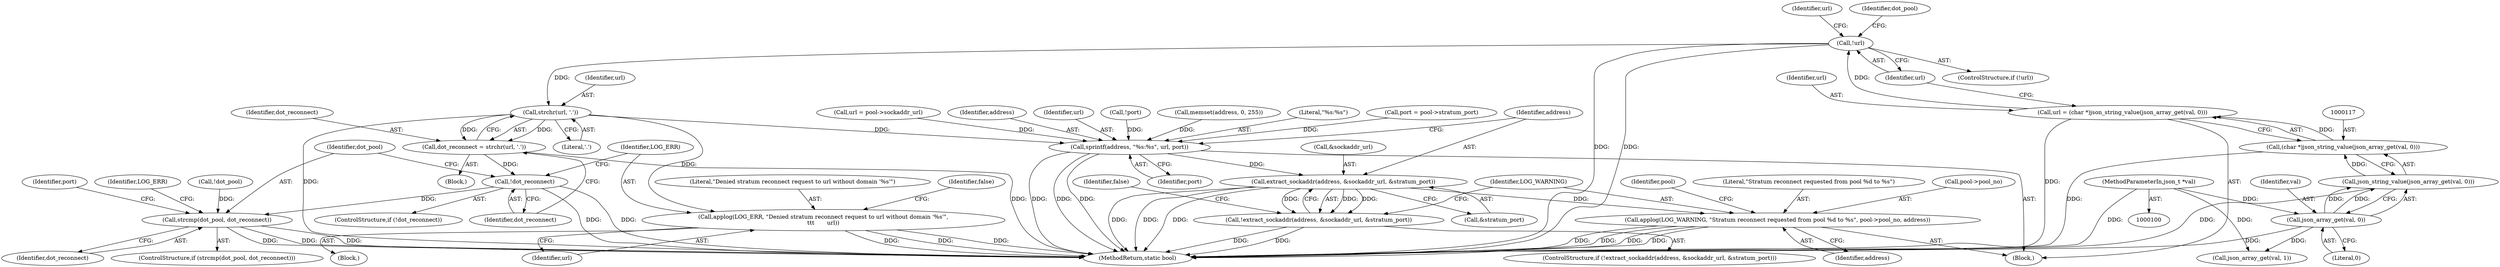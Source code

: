 digraph "0_cgminer_e1c5050734123973b99d181c45e74b2cbb00272e_2@API" {
"1000155" [label="(Call,strchr(url, '.'))"];
"1000123" [label="(Call,!url)"];
"1000114" [label="(Call,url = (char *)json_string_value(json_array_get(val, 0)))"];
"1000116" [label="(Call,(char *)json_string_value(json_array_get(val, 0)))"];
"1000118" [label="(Call,json_string_value(json_array_get(val, 0)))"];
"1000119" [label="(Call,json_array_get(val, 0))"];
"1000102" [label="(MethodParameterIn,json_t *val)"];
"1000153" [label="(Call,dot_reconnect = strchr(url, '.'))"];
"1000159" [label="(Call,!dot_reconnect)"];
"1000169" [label="(Call,strcmp(dot_pool, dot_reconnect))"];
"1000162" [label="(Call,applog(LOG_ERR, \"Denied stratum reconnect request to url without domain '%s'\",\n\t\t\t       url))"];
"1000197" [label="(Call,sprintf(address, \"%s:%s\", url, port))"];
"1000204" [label="(Call,extract_sockaddr(address, &sockaddr_url, &stratum_port))"];
"1000203" [label="(Call,!extract_sockaddr(address, &sockaddr_url, &stratum_port))"];
"1000212" [label="(Call,applog(LOG_WARNING, \"Stratum reconnect requested from pool %d to %s\", pool->pool_no, address))"];
"1000204" [label="(Call,extract_sockaddr(address, &sockaddr_url, &stratum_port))"];
"1000197" [label="(Call,sprintf(address, \"%s:%s\", url, port))"];
"1000161" [label="(Block,)"];
"1000164" [label="(Literal,\"Denied stratum reconnect request to url without domain '%s'\")"];
"1000125" [label="(Call,url = pool->sockaddr_url)"];
"1000170" [label="(Identifier,dot_pool)"];
"1000165" [label="(Identifier,url)"];
"1000160" [label="(Identifier,dot_reconnect)"];
"1000275" [label="(MethodReturn,static bool)"];
"1000159" [label="(Call,!dot_reconnect)"];
"1000155" [label="(Call,strchr(url, '.'))"];
"1000153" [label="(Call,dot_reconnect = strchr(url, '.'))"];
"1000203" [label="(Call,!extract_sockaddr(address, &sockaddr_url, &stratum_port))"];
"1000163" [label="(Identifier,LOG_ERR)"];
"1000201" [label="(Identifier,port)"];
"1000202" [label="(ControlStructure,if (!extract_sockaddr(address, &sockaddr_url, &stratum_port)))"];
"1000182" [label="(Identifier,port)"];
"1000213" [label="(Identifier,LOG_WARNING)"];
"1000218" [label="(Identifier,address)"];
"1000156" [label="(Identifier,url)"];
"1000157" [label="(Literal,'.')"];
"1000198" [label="(Identifier,address)"];
"1000123" [label="(Call,!url)"];
"1000122" [label="(ControlStructure,if (!url))"];
"1000114" [label="(Call,url = (char *)json_string_value(json_array_get(val, 0)))"];
"1000220" [label="(Identifier,pool)"];
"1000158" [label="(ControlStructure,if (!dot_reconnect))"];
"1000200" [label="(Identifier,url)"];
"1000214" [label="(Literal,\"Stratum reconnect requested from pool %d to %s\")"];
"1000154" [label="(Identifier,dot_reconnect)"];
"1000190" [label="(Call,!port)"];
"1000205" [label="(Identifier,address)"];
"1000167" [label="(Identifier,false)"];
"1000174" [label="(Identifier,LOG_ERR)"];
"1000103" [label="(Block,)"];
"1000110" [label="(Call,memset(address, 0, 255))"];
"1000126" [label="(Identifier,url)"];
"1000119" [label="(Call,json_array_get(val, 0))"];
"1000124" [label="(Identifier,url)"];
"1000199" [label="(Literal,\"%s:%s\")"];
"1000162" [label="(Call,applog(LOG_ERR, \"Denied stratum reconnect request to url without domain '%s'\",\n\t\t\t       url))"];
"1000192" [label="(Call,port = pool->stratum_port)"];
"1000211" [label="(Identifier,false)"];
"1000142" [label="(Call,!dot_pool)"];
"1000120" [label="(Identifier,val)"];
"1000169" [label="(Call,strcmp(dot_pool, dot_reconnect))"];
"1000131" [label="(Block,)"];
"1000121" [label="(Literal,0)"];
"1000115" [label="(Identifier,url)"];
"1000206" [label="(Call,&sockaddr_url)"];
"1000116" [label="(Call,(char *)json_string_value(json_array_get(val, 0)))"];
"1000208" [label="(Call,&stratum_port)"];
"1000171" [label="(Identifier,dot_reconnect)"];
"1000102" [label="(MethodParameterIn,json_t *val)"];
"1000215" [label="(Call,pool->pool_no)"];
"1000168" [label="(ControlStructure,if (strcmp(dot_pool, dot_reconnect)))"];
"1000186" [label="(Call,json_array_get(val, 1))"];
"1000118" [label="(Call,json_string_value(json_array_get(val, 0)))"];
"1000135" [label="(Identifier,dot_pool)"];
"1000212" [label="(Call,applog(LOG_WARNING, \"Stratum reconnect requested from pool %d to %s\", pool->pool_no, address))"];
"1000155" -> "1000153"  [label="AST: "];
"1000155" -> "1000157"  [label="CFG: "];
"1000156" -> "1000155"  [label="AST: "];
"1000157" -> "1000155"  [label="AST: "];
"1000153" -> "1000155"  [label="CFG: "];
"1000155" -> "1000275"  [label="DDG: "];
"1000155" -> "1000153"  [label="DDG: "];
"1000155" -> "1000153"  [label="DDG: "];
"1000123" -> "1000155"  [label="DDG: "];
"1000155" -> "1000162"  [label="DDG: "];
"1000155" -> "1000197"  [label="DDG: "];
"1000123" -> "1000122"  [label="AST: "];
"1000123" -> "1000124"  [label="CFG: "];
"1000124" -> "1000123"  [label="AST: "];
"1000126" -> "1000123"  [label="CFG: "];
"1000135" -> "1000123"  [label="CFG: "];
"1000123" -> "1000275"  [label="DDG: "];
"1000123" -> "1000275"  [label="DDG: "];
"1000114" -> "1000123"  [label="DDG: "];
"1000114" -> "1000103"  [label="AST: "];
"1000114" -> "1000116"  [label="CFG: "];
"1000115" -> "1000114"  [label="AST: "];
"1000116" -> "1000114"  [label="AST: "];
"1000124" -> "1000114"  [label="CFG: "];
"1000114" -> "1000275"  [label="DDG: "];
"1000116" -> "1000114"  [label="DDG: "];
"1000116" -> "1000118"  [label="CFG: "];
"1000117" -> "1000116"  [label="AST: "];
"1000118" -> "1000116"  [label="AST: "];
"1000116" -> "1000275"  [label="DDG: "];
"1000118" -> "1000116"  [label="DDG: "];
"1000118" -> "1000119"  [label="CFG: "];
"1000119" -> "1000118"  [label="AST: "];
"1000118" -> "1000275"  [label="DDG: "];
"1000119" -> "1000118"  [label="DDG: "];
"1000119" -> "1000118"  [label="DDG: "];
"1000119" -> "1000121"  [label="CFG: "];
"1000120" -> "1000119"  [label="AST: "];
"1000121" -> "1000119"  [label="AST: "];
"1000119" -> "1000275"  [label="DDG: "];
"1000102" -> "1000119"  [label="DDG: "];
"1000119" -> "1000186"  [label="DDG: "];
"1000102" -> "1000100"  [label="AST: "];
"1000102" -> "1000275"  [label="DDG: "];
"1000102" -> "1000186"  [label="DDG: "];
"1000153" -> "1000131"  [label="AST: "];
"1000154" -> "1000153"  [label="AST: "];
"1000160" -> "1000153"  [label="CFG: "];
"1000153" -> "1000275"  [label="DDG: "];
"1000153" -> "1000159"  [label="DDG: "];
"1000159" -> "1000158"  [label="AST: "];
"1000159" -> "1000160"  [label="CFG: "];
"1000160" -> "1000159"  [label="AST: "];
"1000163" -> "1000159"  [label="CFG: "];
"1000170" -> "1000159"  [label="CFG: "];
"1000159" -> "1000275"  [label="DDG: "];
"1000159" -> "1000275"  [label="DDG: "];
"1000159" -> "1000169"  [label="DDG: "];
"1000169" -> "1000168"  [label="AST: "];
"1000169" -> "1000171"  [label="CFG: "];
"1000170" -> "1000169"  [label="AST: "];
"1000171" -> "1000169"  [label="AST: "];
"1000174" -> "1000169"  [label="CFG: "];
"1000182" -> "1000169"  [label="CFG: "];
"1000169" -> "1000275"  [label="DDG: "];
"1000169" -> "1000275"  [label="DDG: "];
"1000169" -> "1000275"  [label="DDG: "];
"1000142" -> "1000169"  [label="DDG: "];
"1000162" -> "1000161"  [label="AST: "];
"1000162" -> "1000165"  [label="CFG: "];
"1000163" -> "1000162"  [label="AST: "];
"1000164" -> "1000162"  [label="AST: "];
"1000165" -> "1000162"  [label="AST: "];
"1000167" -> "1000162"  [label="CFG: "];
"1000162" -> "1000275"  [label="DDG: "];
"1000162" -> "1000275"  [label="DDG: "];
"1000162" -> "1000275"  [label="DDG: "];
"1000197" -> "1000103"  [label="AST: "];
"1000197" -> "1000201"  [label="CFG: "];
"1000198" -> "1000197"  [label="AST: "];
"1000199" -> "1000197"  [label="AST: "];
"1000200" -> "1000197"  [label="AST: "];
"1000201" -> "1000197"  [label="AST: "];
"1000205" -> "1000197"  [label="CFG: "];
"1000197" -> "1000275"  [label="DDG: "];
"1000197" -> "1000275"  [label="DDG: "];
"1000197" -> "1000275"  [label="DDG: "];
"1000110" -> "1000197"  [label="DDG: "];
"1000125" -> "1000197"  [label="DDG: "];
"1000190" -> "1000197"  [label="DDG: "];
"1000192" -> "1000197"  [label="DDG: "];
"1000197" -> "1000204"  [label="DDG: "];
"1000204" -> "1000203"  [label="AST: "];
"1000204" -> "1000208"  [label="CFG: "];
"1000205" -> "1000204"  [label="AST: "];
"1000206" -> "1000204"  [label="AST: "];
"1000208" -> "1000204"  [label="AST: "];
"1000203" -> "1000204"  [label="CFG: "];
"1000204" -> "1000275"  [label="DDG: "];
"1000204" -> "1000275"  [label="DDG: "];
"1000204" -> "1000275"  [label="DDG: "];
"1000204" -> "1000203"  [label="DDG: "];
"1000204" -> "1000203"  [label="DDG: "];
"1000204" -> "1000203"  [label="DDG: "];
"1000204" -> "1000212"  [label="DDG: "];
"1000203" -> "1000202"  [label="AST: "];
"1000211" -> "1000203"  [label="CFG: "];
"1000213" -> "1000203"  [label="CFG: "];
"1000203" -> "1000275"  [label="DDG: "];
"1000203" -> "1000275"  [label="DDG: "];
"1000212" -> "1000103"  [label="AST: "];
"1000212" -> "1000218"  [label="CFG: "];
"1000213" -> "1000212"  [label="AST: "];
"1000214" -> "1000212"  [label="AST: "];
"1000215" -> "1000212"  [label="AST: "];
"1000218" -> "1000212"  [label="AST: "];
"1000220" -> "1000212"  [label="CFG: "];
"1000212" -> "1000275"  [label="DDG: "];
"1000212" -> "1000275"  [label="DDG: "];
"1000212" -> "1000275"  [label="DDG: "];
"1000212" -> "1000275"  [label="DDG: "];
}

